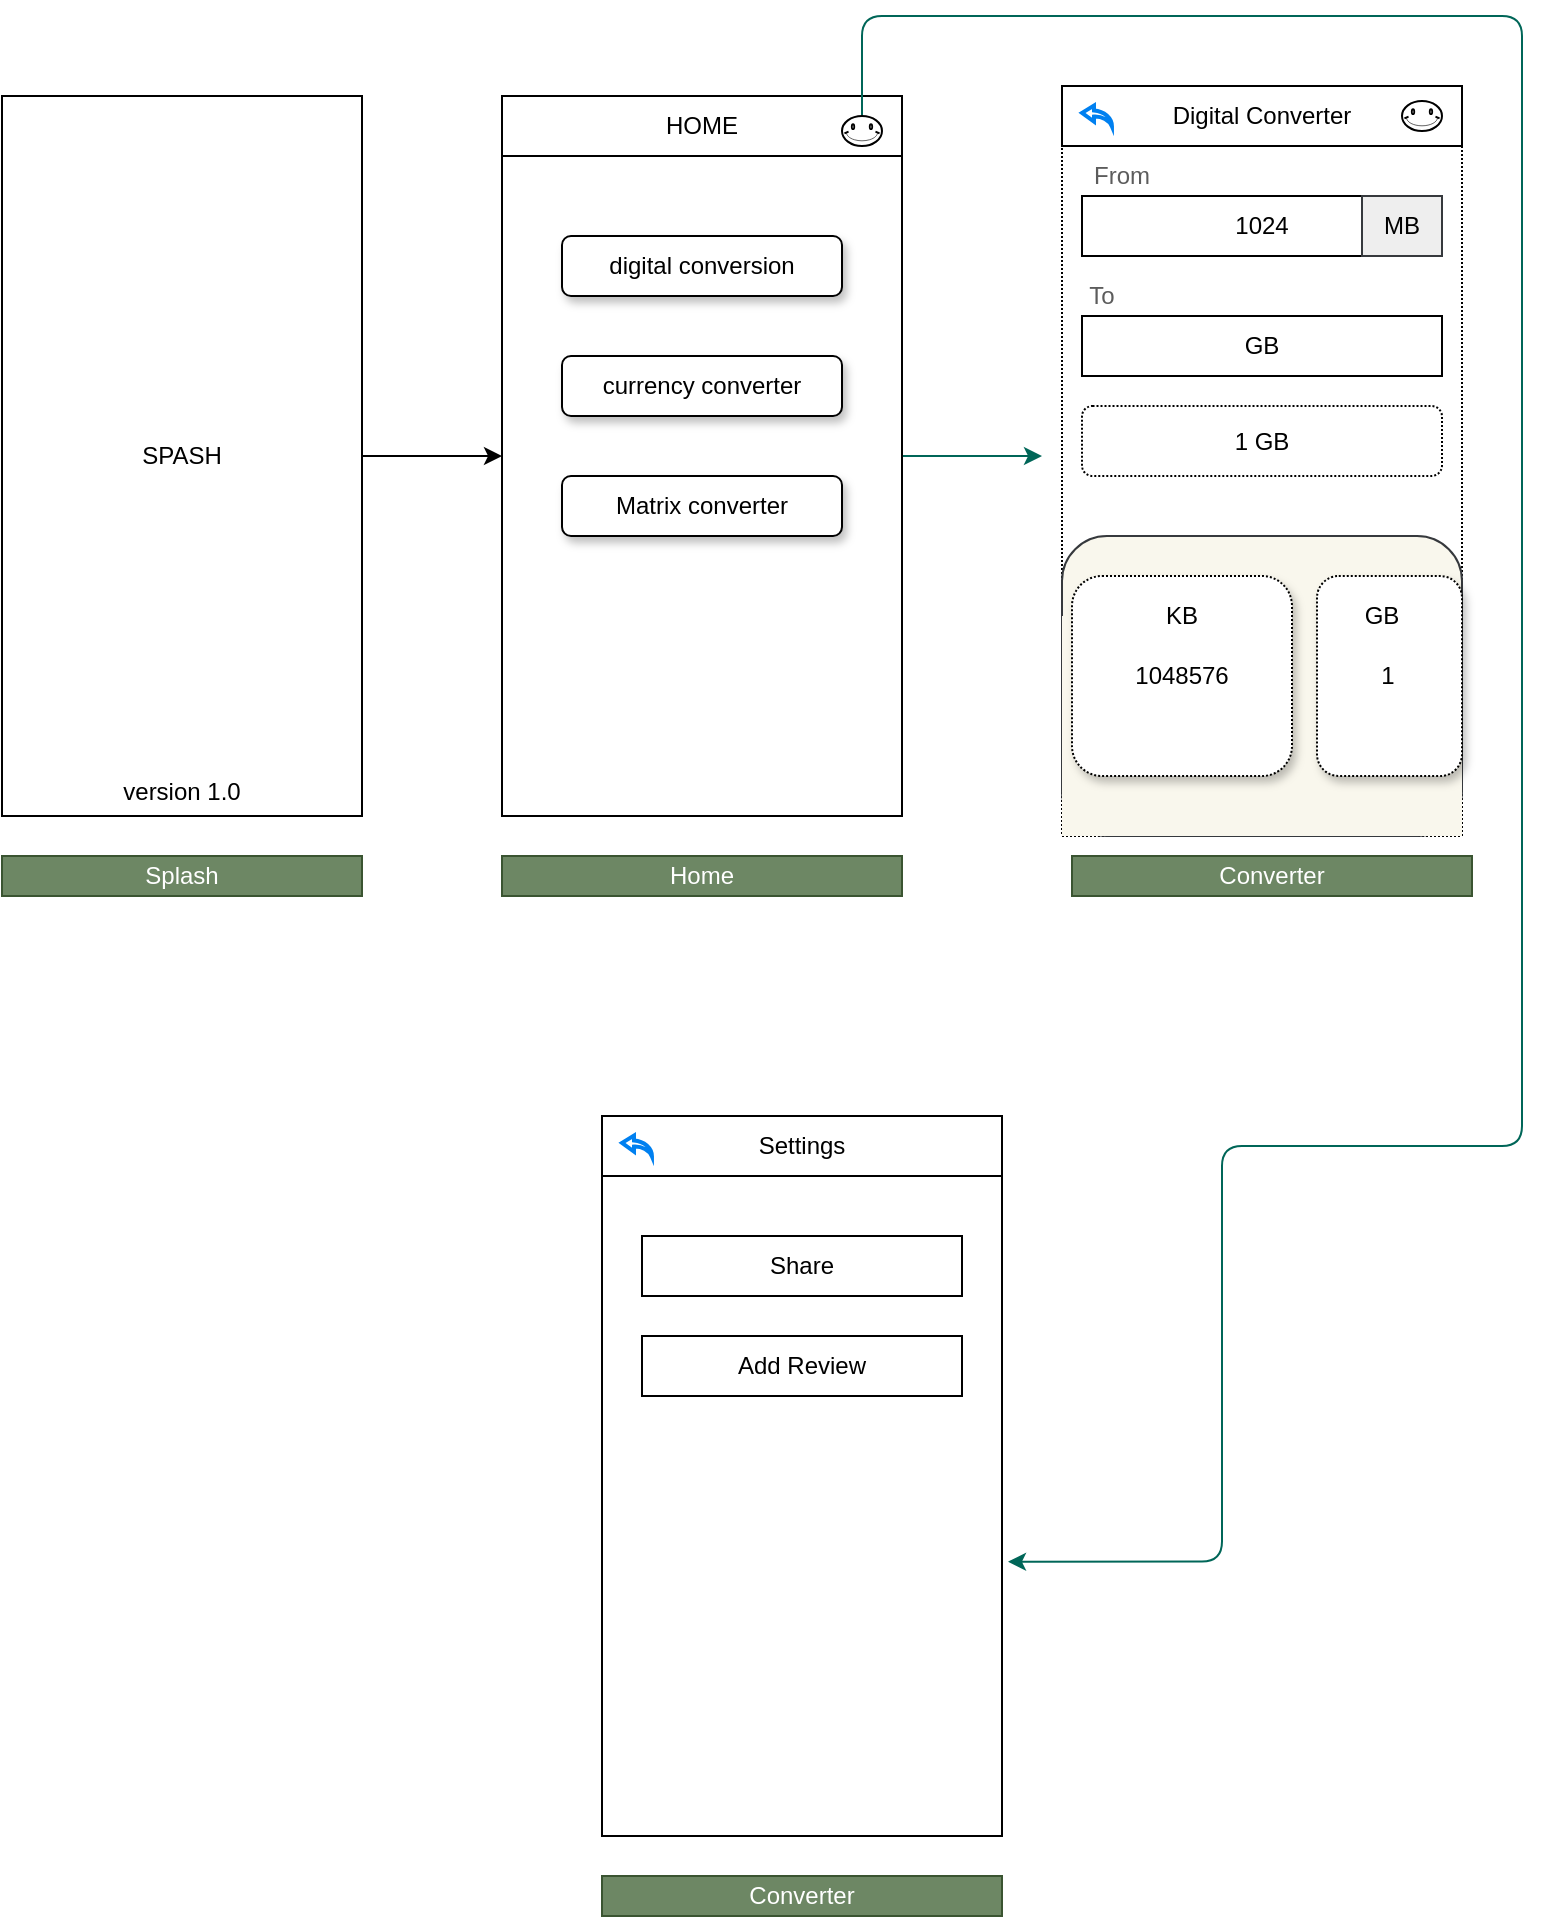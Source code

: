 <mxfile version="13.7.7" type="github">
  <diagram id="ta6PBadzDdm5cl-u1WsI" name="Page-1">
    <mxGraphModel dx="1013" dy="806" grid="1" gridSize="10" guides="1" tooltips="1" connect="1" arrows="1" fold="1" page="1" pageScale="1" pageWidth="850" pageHeight="1100" math="0" shadow="0">
      <root>
        <mxCell id="0" />
        <mxCell id="1" parent="0" />
        <mxCell id="POKG0Q2TSCIZMKV6Gm3p-17" value="" style="rounded=0;whiteSpace=wrap;html=1;dashed=1;dashPattern=1 1;" vertex="1" parent="1">
          <mxGeometry x="590" y="175" width="200" height="375" as="geometry" />
        </mxCell>
        <mxCell id="POKG0Q2TSCIZMKV6Gm3p-71" value="" style="rounded=1;whiteSpace=wrap;html=1;sketch=0;strokeColor=#36393d;fillColor=#f9f7ed;" vertex="1" parent="1">
          <mxGeometry x="590" y="400" width="200" height="150" as="geometry" />
        </mxCell>
        <mxCell id="POKG0Q2TSCIZMKV6Gm3p-96" value="" style="rounded=0;whiteSpace=wrap;html=1;fillColor=#f9f7ed;strokeColor=none;" vertex="1" parent="1">
          <mxGeometry x="590" y="440" width="200" height="110" as="geometry" />
        </mxCell>
        <mxCell id="POKG0Q2TSCIZMKV6Gm3p-7" style="edgeStyle=orthogonalEdgeStyle;rounded=0;orthogonalLoop=1;jettySize=auto;html=1;entryX=0;entryY=0.5;entryDx=0;entryDy=0;" edge="1" parent="1" source="POKG0Q2TSCIZMKV6Gm3p-1" target="POKG0Q2TSCIZMKV6Gm3p-6">
          <mxGeometry relative="1" as="geometry" />
        </mxCell>
        <mxCell id="POKG0Q2TSCIZMKV6Gm3p-1" value="SPASH" style="rounded=0;whiteSpace=wrap;html=1;" vertex="1" parent="1">
          <mxGeometry x="60" y="180" width="180" height="360" as="geometry" />
        </mxCell>
        <mxCell id="POKG0Q2TSCIZMKV6Gm3p-4" value="&lt;div&gt;version 1.0&lt;/div&gt;&lt;div&gt;&lt;br&gt;&lt;/div&gt;" style="text;html=1;strokeColor=none;fillColor=none;align=center;verticalAlign=middle;whiteSpace=wrap;rounded=0;" vertex="1" parent="1">
          <mxGeometry x="90" y="530" width="120" height="10" as="geometry" />
        </mxCell>
        <mxCell id="POKG0Q2TSCIZMKV6Gm3p-95" style="edgeStyle=orthogonalEdgeStyle;curved=0;rounded=1;orthogonalLoop=1;jettySize=auto;html=1;strokeColor=#006658;fillColor=#21C0A5;fontColor=#5C5C5C;" edge="1" parent="1" source="POKG0Q2TSCIZMKV6Gm3p-6">
          <mxGeometry relative="1" as="geometry">
            <mxPoint x="580" y="360" as="targetPoint" />
          </mxGeometry>
        </mxCell>
        <mxCell id="POKG0Q2TSCIZMKV6Gm3p-6" value="" style="rounded=0;whiteSpace=wrap;html=1;" vertex="1" parent="1">
          <mxGeometry x="310" y="180" width="200" height="360" as="geometry" />
        </mxCell>
        <mxCell id="POKG0Q2TSCIZMKV6Gm3p-9" value="digital conversion" style="rounded=1;whiteSpace=wrap;html=1;shadow=1;" vertex="1" parent="1">
          <mxGeometry x="340" y="250" width="140" height="30" as="geometry" />
        </mxCell>
        <mxCell id="POKG0Q2TSCIZMKV6Gm3p-10" value="currency converter" style="rounded=1;whiteSpace=wrap;html=1;shadow=1;" vertex="1" parent="1">
          <mxGeometry x="340" y="310" width="140" height="30" as="geometry" />
        </mxCell>
        <mxCell id="POKG0Q2TSCIZMKV6Gm3p-11" value="Matrix converter" style="rounded=1;whiteSpace=wrap;html=1;shadow=1;" vertex="1" parent="1">
          <mxGeometry x="340" y="370" width="140" height="30" as="geometry" />
        </mxCell>
        <mxCell id="POKG0Q2TSCIZMKV6Gm3p-12" value="Splash" style="text;html=1;strokeColor=#3A5431;fillColor=#6d8764;align=center;verticalAlign=middle;whiteSpace=wrap;rounded=0;fontColor=#ffffff;" vertex="1" parent="1">
          <mxGeometry x="60" y="560" width="180" height="20" as="geometry" />
        </mxCell>
        <mxCell id="POKG0Q2TSCIZMKV6Gm3p-13" value="Home" style="text;html=1;strokeColor=#3A5431;fillColor=#6d8764;align=center;verticalAlign=middle;whiteSpace=wrap;rounded=0;fontColor=#ffffff;" vertex="1" parent="1">
          <mxGeometry x="310" y="560" width="200" height="20" as="geometry" />
        </mxCell>
        <mxCell id="POKG0Q2TSCIZMKV6Gm3p-14" value="HOME" style="rounded=0;whiteSpace=wrap;html=1;" vertex="1" parent="1">
          <mxGeometry x="310" y="180" width="200" height="30" as="geometry" />
        </mxCell>
        <mxCell id="POKG0Q2TSCIZMKV6Gm3p-93" style="edgeStyle=orthogonalEdgeStyle;curved=0;rounded=1;orthogonalLoop=1;jettySize=auto;html=1;strokeColor=#006658;fillColor=#21C0A5;fontColor=#5C5C5C;entryX=1.015;entryY=0.619;entryDx=0;entryDy=0;entryPerimeter=0;" edge="1" parent="1" source="POKG0Q2TSCIZMKV6Gm3p-15" target="POKG0Q2TSCIZMKV6Gm3p-83">
          <mxGeometry relative="1" as="geometry">
            <mxPoint x="630" y="920" as="targetPoint" />
            <Array as="points">
              <mxPoint x="490" y="140" />
              <mxPoint x="820" y="140" />
              <mxPoint x="820" y="705" />
              <mxPoint x="670" y="705" />
              <mxPoint x="670" y="913" />
            </Array>
          </mxGeometry>
        </mxCell>
        <mxCell id="POKG0Q2TSCIZMKV6Gm3p-15" value="" style="verticalLabelPosition=bottom;verticalAlign=top;html=1;shape=mxgraph.basic.smiley" vertex="1" parent="1">
          <mxGeometry x="480" y="190" width="20" height="15" as="geometry" />
        </mxCell>
        <mxCell id="POKG0Q2TSCIZMKV6Gm3p-19" value="Digital Converter" style="rounded=0;whiteSpace=wrap;html=1;" vertex="1" parent="1">
          <mxGeometry x="590" y="175" width="200" height="30" as="geometry" />
        </mxCell>
        <mxCell id="POKG0Q2TSCIZMKV6Gm3p-23" value="1024" style="rounded=0;whiteSpace=wrap;html=1;" vertex="1" parent="1">
          <mxGeometry x="600" y="230" width="180" height="30" as="geometry" />
        </mxCell>
        <mxCell id="POKG0Q2TSCIZMKV6Gm3p-27" value="GB" style="rounded=0;whiteSpace=wrap;html=1;" vertex="1" parent="1">
          <mxGeometry x="600" y="290" width="180" height="30" as="geometry" />
        </mxCell>
        <mxCell id="POKG0Q2TSCIZMKV6Gm3p-34" value="" style="rounded=1;whiteSpace=wrap;html=1;dashed=1;dashPattern=1 1;" vertex="1" parent="1">
          <mxGeometry x="600" y="335" width="180" height="35" as="geometry" />
        </mxCell>
        <mxCell id="POKG0Q2TSCIZMKV6Gm3p-39" value="1 GB" style="text;html=1;strokeColor=none;fillColor=none;align=center;verticalAlign=middle;whiteSpace=wrap;rounded=0;dashed=1;dashPattern=1 1;" vertex="1" parent="1">
          <mxGeometry x="625" y="342.5" width="130" height="20" as="geometry" />
        </mxCell>
        <mxCell id="POKG0Q2TSCIZMKV6Gm3p-40" value="Converter" style="text;html=1;strokeColor=#3A5431;fillColor=#6d8764;align=center;verticalAlign=middle;whiteSpace=wrap;rounded=0;fontColor=#ffffff;" vertex="1" parent="1">
          <mxGeometry x="595" y="560" width="200" height="20" as="geometry" />
        </mxCell>
        <mxCell id="POKG0Q2TSCIZMKV6Gm3p-46" value="" style="verticalLabelPosition=bottom;verticalAlign=top;html=1;shape=mxgraph.basic.smiley" vertex="1" parent="1">
          <mxGeometry x="760" y="182.5" width="20" height="15" as="geometry" />
        </mxCell>
        <mxCell id="POKG0Q2TSCIZMKV6Gm3p-48" value="" style="html=1;verticalLabelPosition=bottom;align=center;labelBackgroundColor=#ffffff;verticalAlign=top;strokeWidth=2;strokeColor=#0080F0;shadow=0;dashed=0;shape=mxgraph.ios7.icons.back;dashPattern=1 1;" vertex="1" parent="1">
          <mxGeometry x="600" y="184.75" width="15" height="10.5" as="geometry" />
        </mxCell>
        <mxCell id="POKG0Q2TSCIZMKV6Gm3p-65" value="" style="rounded=1;whiteSpace=wrap;html=1;dashed=1;dashPattern=1 1;shadow=1;" vertex="1" parent="1">
          <mxGeometry x="595" y="420" width="110" height="100" as="geometry" />
        </mxCell>
        <mxCell id="POKG0Q2TSCIZMKV6Gm3p-66" value="KB" style="text;html=1;align=center;verticalAlign=middle;whiteSpace=wrap;rounded=0;dashed=1;dashPattern=1 1;" vertex="1" parent="1">
          <mxGeometry x="595" y="430" width="110" height="20" as="geometry" />
        </mxCell>
        <mxCell id="POKG0Q2TSCIZMKV6Gm3p-67" value="1048576" style="text;html=1;strokeColor=none;fillColor=none;align=center;verticalAlign=middle;whiteSpace=wrap;rounded=0;dashed=1;dashPattern=1 1;" vertex="1" parent="1">
          <mxGeometry x="605" y="460" width="90" height="20" as="geometry" />
        </mxCell>
        <mxCell id="POKG0Q2TSCIZMKV6Gm3p-68" value="" style="rounded=1;whiteSpace=wrap;html=1;dashed=1;dashPattern=1 1;shadow=1;" vertex="1" parent="1">
          <mxGeometry x="717.5" y="420" width="72.5" height="100" as="geometry" />
        </mxCell>
        <mxCell id="POKG0Q2TSCIZMKV6Gm3p-69" value="GB" style="text;html=1;align=center;verticalAlign=middle;whiteSpace=wrap;rounded=0;dashed=1;dashPattern=1 1;" vertex="1" parent="1">
          <mxGeometry x="695" y="430" width="110" height="20" as="geometry" />
        </mxCell>
        <mxCell id="POKG0Q2TSCIZMKV6Gm3p-70" value="1" style="text;html=1;strokeColor=none;fillColor=none;align=center;verticalAlign=middle;whiteSpace=wrap;rounded=0;dashed=1;dashPattern=1 1;" vertex="1" parent="1">
          <mxGeometry x="707.5" y="460" width="90" height="20" as="geometry" />
        </mxCell>
        <mxCell id="POKG0Q2TSCIZMKV6Gm3p-75" value="MB" style="rounded=0;whiteSpace=wrap;html=1;sketch=0;strokeColor=#36393d;fillColor=#eeeeee;" vertex="1" parent="1">
          <mxGeometry x="740" y="230" width="40" height="30" as="geometry" />
        </mxCell>
        <mxCell id="POKG0Q2TSCIZMKV6Gm3p-76" value="To" style="text;html=1;strokeColor=none;fillColor=none;align=center;verticalAlign=middle;whiteSpace=wrap;rounded=0;sketch=0;fontColor=#5C5C5C;" vertex="1" parent="1">
          <mxGeometry x="590" y="270" width="40" height="20" as="geometry" />
        </mxCell>
        <mxCell id="POKG0Q2TSCIZMKV6Gm3p-80" value="From" style="text;html=1;strokeColor=none;fillColor=none;align=center;verticalAlign=middle;whiteSpace=wrap;rounded=0;sketch=0;fontColor=#5C5C5C;" vertex="1" parent="1">
          <mxGeometry x="600" y="210" width="40" height="20" as="geometry" />
        </mxCell>
        <mxCell id="POKG0Q2TSCIZMKV6Gm3p-83" value="" style="rounded=0;whiteSpace=wrap;html=1;" vertex="1" parent="1">
          <mxGeometry x="360" y="690" width="200" height="360" as="geometry" />
        </mxCell>
        <mxCell id="POKG0Q2TSCIZMKV6Gm3p-84" value="Settings" style="rounded=0;whiteSpace=wrap;html=1;" vertex="1" parent="1">
          <mxGeometry x="360" y="690" width="200" height="30" as="geometry" />
        </mxCell>
        <mxCell id="POKG0Q2TSCIZMKV6Gm3p-85" value="Share" style="rounded=0;whiteSpace=wrap;html=1;sketch=0;" vertex="1" parent="1">
          <mxGeometry x="380" y="750" width="160" height="30" as="geometry" />
        </mxCell>
        <mxCell id="POKG0Q2TSCIZMKV6Gm3p-86" value="Add Review" style="rounded=0;whiteSpace=wrap;html=1;sketch=0;" vertex="1" parent="1">
          <mxGeometry x="380" y="800" width="160" height="30" as="geometry" />
        </mxCell>
        <mxCell id="POKG0Q2TSCIZMKV6Gm3p-88" value="" style="html=1;verticalLabelPosition=bottom;align=center;labelBackgroundColor=#ffffff;verticalAlign=top;strokeWidth=2;strokeColor=#0080F0;shadow=0;dashed=0;shape=mxgraph.ios7.icons.back;dashPattern=1 1;" vertex="1" parent="1">
          <mxGeometry x="370" y="699.75" width="15" height="10.5" as="geometry" />
        </mxCell>
        <mxCell id="POKG0Q2TSCIZMKV6Gm3p-92" value="Converter" style="text;html=1;strokeColor=#3A5431;fillColor=#6d8764;align=center;verticalAlign=middle;whiteSpace=wrap;rounded=0;fontColor=#ffffff;" vertex="1" parent="1">
          <mxGeometry x="360" y="1070" width="200" height="20" as="geometry" />
        </mxCell>
      </root>
    </mxGraphModel>
  </diagram>
</mxfile>
